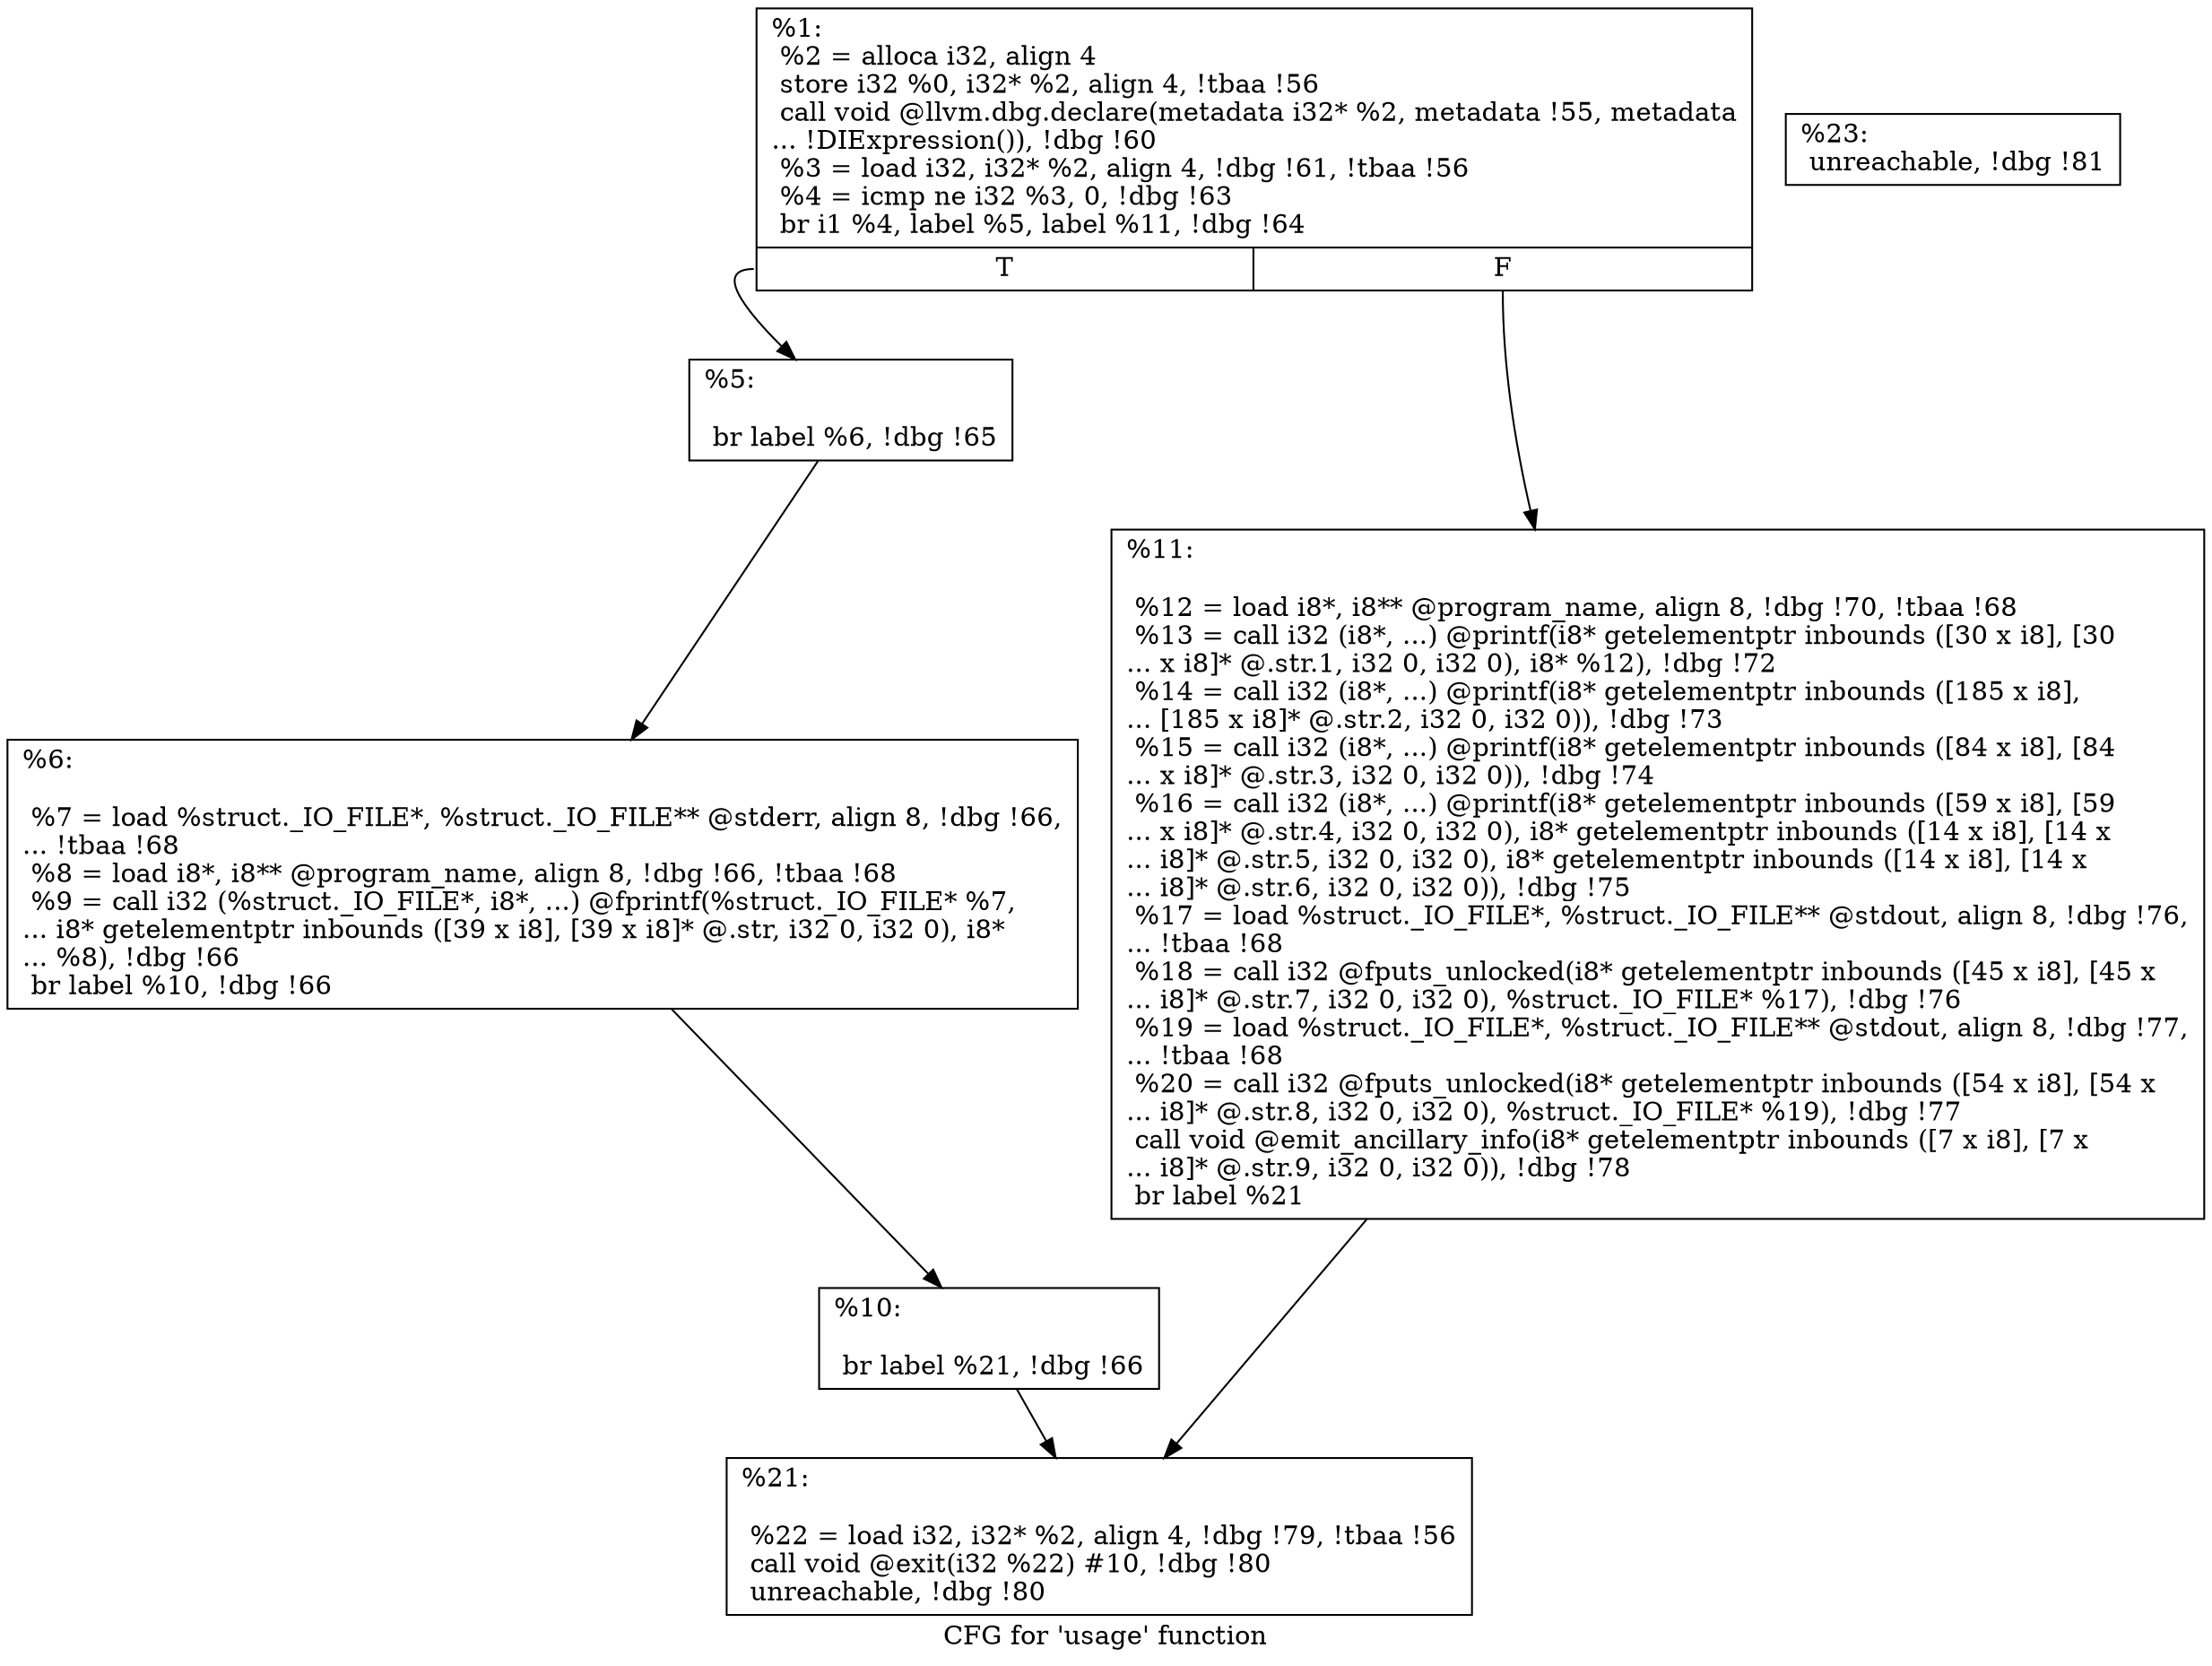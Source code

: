 digraph "CFG for 'usage' function" {
	label="CFG for 'usage' function";

	Node0xfd24d0 [shape=record,label="{%1:\l  %2 = alloca i32, align 4\l  store i32 %0, i32* %2, align 4, !tbaa !56\l  call void @llvm.dbg.declare(metadata i32* %2, metadata !55, metadata\l... !DIExpression()), !dbg !60\l  %3 = load i32, i32* %2, align 4, !dbg !61, !tbaa !56\l  %4 = icmp ne i32 %3, 0, !dbg !63\l  br i1 %4, label %5, label %11, !dbg !64\l|{<s0>T|<s1>F}}"];
	Node0xfd24d0:s0 -> Node0xfde480;
	Node0xfd24d0:s1 -> Node0xfde570;
	Node0xfde480 [shape=record,label="{%5:\l\l  br label %6, !dbg !65\l}"];
	Node0xfde480 -> Node0xfde4d0;
	Node0xfde4d0 [shape=record,label="{%6:\l\l  %7 = load %struct._IO_FILE*, %struct._IO_FILE** @stderr, align 8, !dbg !66,\l... !tbaa !68\l  %8 = load i8*, i8** @program_name, align 8, !dbg !66, !tbaa !68\l  %9 = call i32 (%struct._IO_FILE*, i8*, ...) @fprintf(%struct._IO_FILE* %7,\l... i8* getelementptr inbounds ([39 x i8], [39 x i8]* @.str, i32 0, i32 0), i8*\l... %8), !dbg !66\l  br label %10, !dbg !66\l}"];
	Node0xfde4d0 -> Node0xfde520;
	Node0xfde520 [shape=record,label="{%10:\l\l  br label %21, !dbg !66\l}"];
	Node0xfde520 -> Node0xfde5c0;
	Node0xfde570 [shape=record,label="{%11:\l\l  %12 = load i8*, i8** @program_name, align 8, !dbg !70, !tbaa !68\l  %13 = call i32 (i8*, ...) @printf(i8* getelementptr inbounds ([30 x i8], [30\l... x i8]* @.str.1, i32 0, i32 0), i8* %12), !dbg !72\l  %14 = call i32 (i8*, ...) @printf(i8* getelementptr inbounds ([185 x i8],\l... [185 x i8]* @.str.2, i32 0, i32 0)), !dbg !73\l  %15 = call i32 (i8*, ...) @printf(i8* getelementptr inbounds ([84 x i8], [84\l... x i8]* @.str.3, i32 0, i32 0)), !dbg !74\l  %16 = call i32 (i8*, ...) @printf(i8* getelementptr inbounds ([59 x i8], [59\l... x i8]* @.str.4, i32 0, i32 0), i8* getelementptr inbounds ([14 x i8], [14 x\l... i8]* @.str.5, i32 0, i32 0), i8* getelementptr inbounds ([14 x i8], [14 x\l... i8]* @.str.6, i32 0, i32 0)), !dbg !75\l  %17 = load %struct._IO_FILE*, %struct._IO_FILE** @stdout, align 8, !dbg !76,\l... !tbaa !68\l  %18 = call i32 @fputs_unlocked(i8* getelementptr inbounds ([45 x i8], [45 x\l... i8]* @.str.7, i32 0, i32 0), %struct._IO_FILE* %17), !dbg !76\l  %19 = load %struct._IO_FILE*, %struct._IO_FILE** @stdout, align 8, !dbg !77,\l... !tbaa !68\l  %20 = call i32 @fputs_unlocked(i8* getelementptr inbounds ([54 x i8], [54 x\l... i8]* @.str.8, i32 0, i32 0), %struct._IO_FILE* %19), !dbg !77\l  call void @emit_ancillary_info(i8* getelementptr inbounds ([7 x i8], [7 x\l... i8]* @.str.9, i32 0, i32 0)), !dbg !78\l  br label %21\l}"];
	Node0xfde570 -> Node0xfde5c0;
	Node0xfde5c0 [shape=record,label="{%21:\l\l  %22 = load i32, i32* %2, align 4, !dbg !79, !tbaa !56\l  call void @exit(i32 %22) #10, !dbg !80\l  unreachable, !dbg !80\l}"];
	Node0xfde610 [shape=record,label="{%23:                                                  \l  unreachable, !dbg !81\l}"];
}
